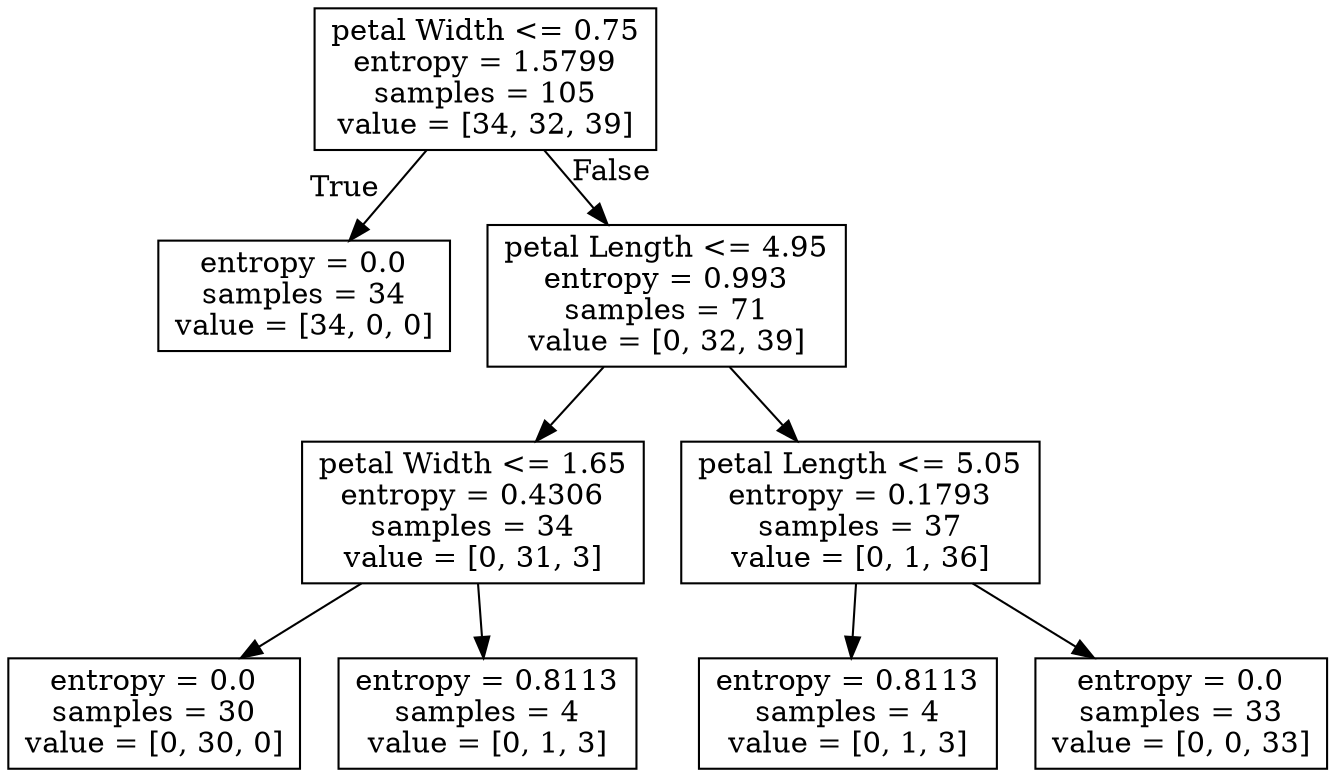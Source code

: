 digraph Tree {
node [shape=box] ;
0 [label="petal Width <= 0.75\nentropy = 1.5799\nsamples = 105\nvalue = [34, 32, 39]"] ;
1 [label="entropy = 0.0\nsamples = 34\nvalue = [34, 0, 0]"] ;
0 -> 1 [labeldistance=2.5, labelangle=45, headlabel="True"] ;
2 [label="petal Length <= 4.95\nentropy = 0.993\nsamples = 71\nvalue = [0, 32, 39]"] ;
0 -> 2 [labeldistance=2.5, labelangle=-45, headlabel="False"] ;
3 [label="petal Width <= 1.65\nentropy = 0.4306\nsamples = 34\nvalue = [0, 31, 3]"] ;
2 -> 3 ;
4 [label="entropy = 0.0\nsamples = 30\nvalue = [0, 30, 0]"] ;
3 -> 4 ;
5 [label="entropy = 0.8113\nsamples = 4\nvalue = [0, 1, 3]"] ;
3 -> 5 ;
6 [label="petal Length <= 5.05\nentropy = 0.1793\nsamples = 37\nvalue = [0, 1, 36]"] ;
2 -> 6 ;
7 [label="entropy = 0.8113\nsamples = 4\nvalue = [0, 1, 3]"] ;
6 -> 7 ;
8 [label="entropy = 0.0\nsamples = 33\nvalue = [0, 0, 33]"] ;
6 -> 8 ;
}